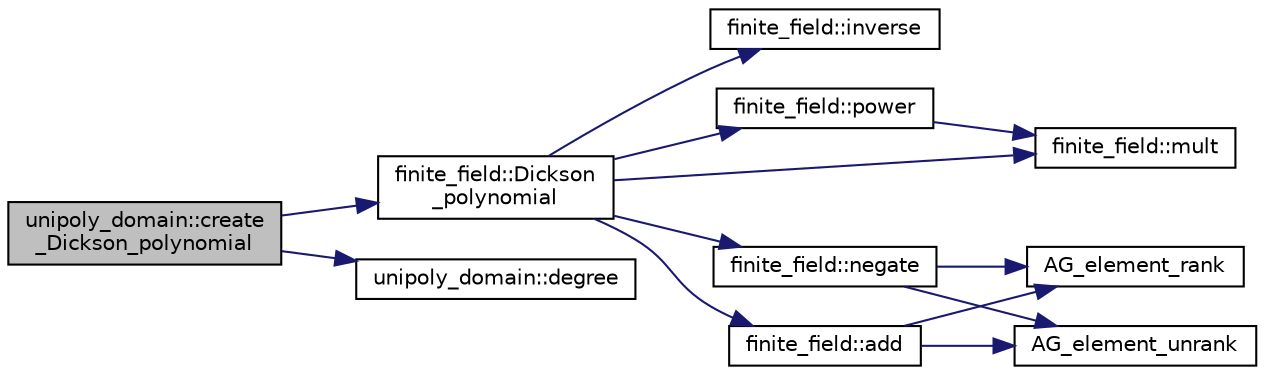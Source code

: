 digraph "unipoly_domain::create_Dickson_polynomial"
{
  edge [fontname="Helvetica",fontsize="10",labelfontname="Helvetica",labelfontsize="10"];
  node [fontname="Helvetica",fontsize="10",shape=record];
  rankdir="LR";
  Node129 [label="unipoly_domain::create\l_Dickson_polynomial",height=0.2,width=0.4,color="black", fillcolor="grey75", style="filled", fontcolor="black"];
  Node129 -> Node130 [color="midnightblue",fontsize="10",style="solid",fontname="Helvetica"];
  Node130 [label="finite_field::Dickson\l_polynomial",height=0.2,width=0.4,color="black", fillcolor="white", style="filled",URL="$df/d5a/classfinite__field.html#abc5e4494690f56fb1523b4a956d38c8b"];
  Node130 -> Node131 [color="midnightblue",fontsize="10",style="solid",fontname="Helvetica"];
  Node131 [label="finite_field::inverse",height=0.2,width=0.4,color="black", fillcolor="white", style="filled",URL="$df/d5a/classfinite__field.html#a69f2a12c01e70b7ce2d115c5221c9cdd"];
  Node130 -> Node132 [color="midnightblue",fontsize="10",style="solid",fontname="Helvetica"];
  Node132 [label="finite_field::power",height=0.2,width=0.4,color="black", fillcolor="white", style="filled",URL="$df/d5a/classfinite__field.html#a0437871b8f775f0b2d589188d9ad7e61"];
  Node132 -> Node133 [color="midnightblue",fontsize="10",style="solid",fontname="Helvetica"];
  Node133 [label="finite_field::mult",height=0.2,width=0.4,color="black", fillcolor="white", style="filled",URL="$df/d5a/classfinite__field.html#a24fb5917aa6d4d656fd855b7f44a13b0"];
  Node130 -> Node133 [color="midnightblue",fontsize="10",style="solid",fontname="Helvetica"];
  Node130 -> Node134 [color="midnightblue",fontsize="10",style="solid",fontname="Helvetica"];
  Node134 [label="finite_field::add",height=0.2,width=0.4,color="black", fillcolor="white", style="filled",URL="$df/d5a/classfinite__field.html#a8f12328a27500f3c7be0c849ebbc9d14"];
  Node134 -> Node135 [color="midnightblue",fontsize="10",style="solid",fontname="Helvetica"];
  Node135 [label="AG_element_unrank",height=0.2,width=0.4,color="black", fillcolor="white", style="filled",URL="$d4/d67/geometry_8h.html#a4a33b86c87b2879b97cfa1327abe2885"];
  Node134 -> Node136 [color="midnightblue",fontsize="10",style="solid",fontname="Helvetica"];
  Node136 [label="AG_element_rank",height=0.2,width=0.4,color="black", fillcolor="white", style="filled",URL="$d4/d67/geometry_8h.html#ab2ac908d07dd8038fd996e26bdc75c17"];
  Node130 -> Node137 [color="midnightblue",fontsize="10",style="solid",fontname="Helvetica"];
  Node137 [label="finite_field::negate",height=0.2,width=0.4,color="black", fillcolor="white", style="filled",URL="$df/d5a/classfinite__field.html#aa9d798298f25d4a9262b5bc5f1733e31"];
  Node137 -> Node135 [color="midnightblue",fontsize="10",style="solid",fontname="Helvetica"];
  Node137 -> Node136 [color="midnightblue",fontsize="10",style="solid",fontname="Helvetica"];
  Node129 -> Node138 [color="midnightblue",fontsize="10",style="solid",fontname="Helvetica"];
  Node138 [label="unipoly_domain::degree",height=0.2,width=0.4,color="black", fillcolor="white", style="filled",URL="$da/d3c/classunipoly__domain.html#afb7ee70ad99925f54d4d56bd27828dd2"];
}
